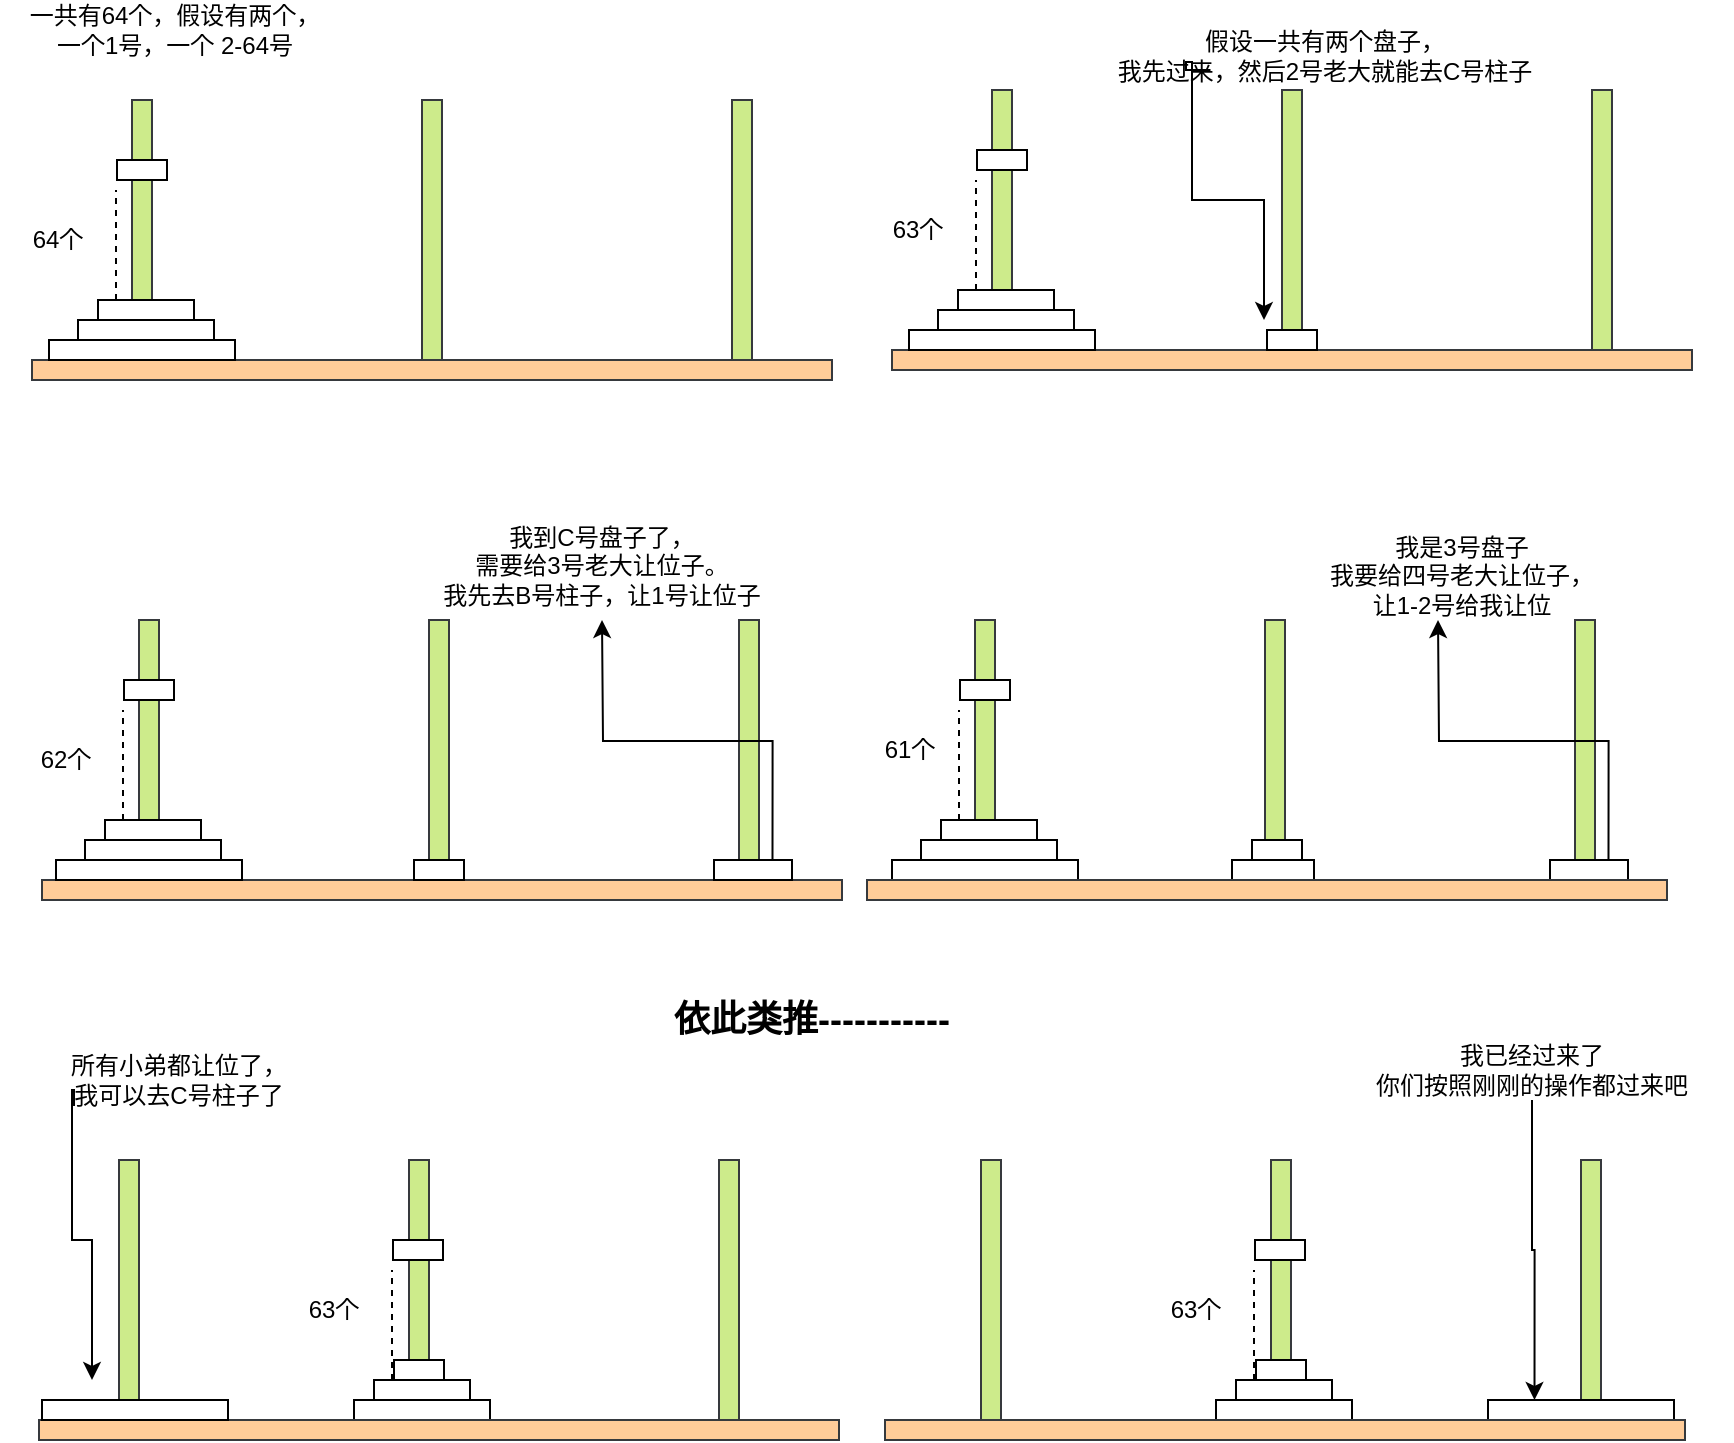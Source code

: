 <mxfile version="12.2.9" type="github" pages="1"><diagram id="m9-30j2DVpMNWPGHcLy8" name="第 1 页"><mxGraphModel dx="912" dy="502" grid="1" gridSize="10" guides="1" tooltips="1" connect="1" arrows="1" fold="1" page="1" pageScale="1" pageWidth="850" pageHeight="1100" math="0" shadow="0"><root><mxCell id="0"/><mxCell id="1" parent="0"/><mxCell id="CGsYtI-CsBaQ_Aj5dbbp-1" value="" style="rounded=0;whiteSpace=wrap;html=1;strokeColor=#36393d;fillColor=#ffcc99;" vertex="1" parent="1"><mxGeometry x="20" y="190" width="400" height="10" as="geometry"/></mxCell><mxCell id="CGsYtI-CsBaQ_Aj5dbbp-2" value="" style="rounded=0;whiteSpace=wrap;html=1;strokeColor=#36393d;fillColor=#cdeb8b;" vertex="1" parent="1"><mxGeometry x="70" y="60" width="10" height="130" as="geometry"/></mxCell><mxCell id="CGsYtI-CsBaQ_Aj5dbbp-3" value="" style="rounded=0;whiteSpace=wrap;html=1;strokeColor=#36393d;fillColor=#cdeb8b;" vertex="1" parent="1"><mxGeometry x="215" y="60" width="10" height="130" as="geometry"/></mxCell><mxCell id="CGsYtI-CsBaQ_Aj5dbbp-4" value="" style="rounded=0;whiteSpace=wrap;html=1;strokeColor=#36393d;fillColor=#cdeb8b;" vertex="1" parent="1"><mxGeometry x="370" y="60" width="10" height="130" as="geometry"/></mxCell><mxCell id="CGsYtI-CsBaQ_Aj5dbbp-6" value="" style="rounded=0;whiteSpace=wrap;html=1;strokeColor=#000000;" vertex="1" parent="1"><mxGeometry x="62.5" y="90" width="25" height="10" as="geometry"/></mxCell><mxCell id="CGsYtI-CsBaQ_Aj5dbbp-9" value="" style="rounded=0;whiteSpace=wrap;html=1;strokeColor=#000000;" vertex="1" parent="1"><mxGeometry x="53" y="160" width="48" height="10" as="geometry"/></mxCell><mxCell id="CGsYtI-CsBaQ_Aj5dbbp-10" value="" style="rounded=0;whiteSpace=wrap;html=1;strokeColor=#000000;" vertex="1" parent="1"><mxGeometry x="43" y="170" width="68" height="10" as="geometry"/></mxCell><mxCell id="CGsYtI-CsBaQ_Aj5dbbp-11" value="" style="rounded=0;whiteSpace=wrap;html=1;strokeColor=#000000;" vertex="1" parent="1"><mxGeometry x="28.5" y="180" width="93" height="10" as="geometry"/></mxCell><mxCell id="CGsYtI-CsBaQ_Aj5dbbp-16" value="" style="endArrow=none;dashed=1;html=1;" edge="1" parent="1"><mxGeometry width="50" height="50" relative="1" as="geometry"><mxPoint x="62" y="160" as="sourcePoint"/><mxPoint x="62" y="105" as="targetPoint"/></mxGeometry></mxCell><mxCell id="CGsYtI-CsBaQ_Aj5dbbp-17" value="64个" style="text;html=1;strokeColor=none;fillColor=none;align=center;verticalAlign=middle;whiteSpace=wrap;rounded=0;" vertex="1" parent="1"><mxGeometry x="13" y="120" width="40" height="20" as="geometry"/></mxCell><mxCell id="CGsYtI-CsBaQ_Aj5dbbp-28" value="" style="rounded=0;whiteSpace=wrap;html=1;strokeColor=#36393d;fillColor=#ffcc99;" vertex="1" parent="1"><mxGeometry x="450" y="185" width="400" height="10" as="geometry"/></mxCell><mxCell id="CGsYtI-CsBaQ_Aj5dbbp-29" value="" style="rounded=0;whiteSpace=wrap;html=1;strokeColor=#36393d;fillColor=#cdeb8b;" vertex="1" parent="1"><mxGeometry x="500" y="55" width="10" height="130" as="geometry"/></mxCell><mxCell id="CGsYtI-CsBaQ_Aj5dbbp-30" value="" style="rounded=0;whiteSpace=wrap;html=1;strokeColor=#36393d;fillColor=#cdeb8b;" vertex="1" parent="1"><mxGeometry x="645" y="55" width="10" height="130" as="geometry"/></mxCell><mxCell id="CGsYtI-CsBaQ_Aj5dbbp-31" value="" style="rounded=0;whiteSpace=wrap;html=1;strokeColor=#36393d;fillColor=#cdeb8b;" vertex="1" parent="1"><mxGeometry x="800" y="55" width="10" height="130" as="geometry"/></mxCell><mxCell id="CGsYtI-CsBaQ_Aj5dbbp-32" value="" style="rounded=0;whiteSpace=wrap;html=1;strokeColor=#000000;" vertex="1" parent="1"><mxGeometry x="492.5" y="85" width="25" height="10" as="geometry"/></mxCell><mxCell id="CGsYtI-CsBaQ_Aj5dbbp-33" value="" style="rounded=0;whiteSpace=wrap;html=1;strokeColor=#000000;" vertex="1" parent="1"><mxGeometry x="483" y="155" width="48" height="10" as="geometry"/></mxCell><mxCell id="CGsYtI-CsBaQ_Aj5dbbp-34" value="" style="rounded=0;whiteSpace=wrap;html=1;strokeColor=#000000;" vertex="1" parent="1"><mxGeometry x="473" y="165" width="68" height="10" as="geometry"/></mxCell><mxCell id="CGsYtI-CsBaQ_Aj5dbbp-35" value="" style="rounded=0;whiteSpace=wrap;html=1;strokeColor=#000000;" vertex="1" parent="1"><mxGeometry x="458.5" y="175" width="93" height="10" as="geometry"/></mxCell><mxCell id="CGsYtI-CsBaQ_Aj5dbbp-36" value="" style="endArrow=none;dashed=1;html=1;" edge="1" parent="1"><mxGeometry width="50" height="50" relative="1" as="geometry"><mxPoint x="492" y="155" as="sourcePoint"/><mxPoint x="492" y="100" as="targetPoint"/></mxGeometry></mxCell><mxCell id="CGsYtI-CsBaQ_Aj5dbbp-37" value="63个" style="text;html=1;strokeColor=none;fillColor=none;align=center;verticalAlign=middle;whiteSpace=wrap;rounded=0;" vertex="1" parent="1"><mxGeometry x="443" y="115" width="40" height="20" as="geometry"/></mxCell><mxCell id="CGsYtI-CsBaQ_Aj5dbbp-38" value="" style="rounded=0;whiteSpace=wrap;html=1;strokeColor=#000000;" vertex="1" parent="1"><mxGeometry x="637.5" y="175" width="25" height="10" as="geometry"/></mxCell><mxCell id="CGsYtI-CsBaQ_Aj5dbbp-89" value="" style="rounded=0;whiteSpace=wrap;html=1;strokeColor=#36393d;fillColor=#ffcc99;" vertex="1" parent="1"><mxGeometry x="25" y="450" width="400" height="10" as="geometry"/></mxCell><mxCell id="CGsYtI-CsBaQ_Aj5dbbp-90" value="" style="rounded=0;whiteSpace=wrap;html=1;strokeColor=#36393d;fillColor=#cdeb8b;" vertex="1" parent="1"><mxGeometry x="73.5" y="320" width="10" height="130" as="geometry"/></mxCell><mxCell id="CGsYtI-CsBaQ_Aj5dbbp-91" value="" style="rounded=0;whiteSpace=wrap;html=1;strokeColor=#36393d;fillColor=#cdeb8b;" vertex="1" parent="1"><mxGeometry x="218.5" y="320" width="10" height="130" as="geometry"/></mxCell><mxCell id="CGsYtI-CsBaQ_Aj5dbbp-92" value="" style="rounded=0;whiteSpace=wrap;html=1;strokeColor=#36393d;fillColor=#cdeb8b;" vertex="1" parent="1"><mxGeometry x="373.5" y="320" width="10" height="130" as="geometry"/></mxCell><mxCell id="CGsYtI-CsBaQ_Aj5dbbp-93" value="" style="rounded=0;whiteSpace=wrap;html=1;strokeColor=#000000;" vertex="1" parent="1"><mxGeometry x="66" y="350" width="25" height="10" as="geometry"/></mxCell><mxCell id="CGsYtI-CsBaQ_Aj5dbbp-94" value="" style="rounded=0;whiteSpace=wrap;html=1;strokeColor=#000000;" vertex="1" parent="1"><mxGeometry x="56.5" y="420" width="48" height="10" as="geometry"/></mxCell><mxCell id="CGsYtI-CsBaQ_Aj5dbbp-95" value="" style="rounded=0;whiteSpace=wrap;html=1;strokeColor=#000000;" vertex="1" parent="1"><mxGeometry x="46.5" y="430" width="68" height="10" as="geometry"/></mxCell><mxCell id="CGsYtI-CsBaQ_Aj5dbbp-96" value="" style="rounded=0;whiteSpace=wrap;html=1;strokeColor=#000000;" vertex="1" parent="1"><mxGeometry x="32" y="440" width="93" height="10" as="geometry"/></mxCell><mxCell id="CGsYtI-CsBaQ_Aj5dbbp-97" value="" style="endArrow=none;dashed=1;html=1;" edge="1" parent="1"><mxGeometry width="50" height="50" relative="1" as="geometry"><mxPoint x="65.5" y="420" as="sourcePoint"/><mxPoint x="65.5" y="365" as="targetPoint"/></mxGeometry></mxCell><mxCell id="CGsYtI-CsBaQ_Aj5dbbp-98" value="62个" style="text;html=1;strokeColor=none;fillColor=none;align=center;verticalAlign=middle;whiteSpace=wrap;rounded=0;" vertex="1" parent="1"><mxGeometry x="16.5" y="380" width="40" height="20" as="geometry"/></mxCell><mxCell id="CGsYtI-CsBaQ_Aj5dbbp-106" style="edgeStyle=orthogonalEdgeStyle;rounded=0;orthogonalLoop=1;jettySize=auto;html=1;exitX=0.75;exitY=0;exitDx=0;exitDy=0;" edge="1" parent="1" source="CGsYtI-CsBaQ_Aj5dbbp-99"><mxGeometry relative="1" as="geometry"><mxPoint x="305" y="320" as="targetPoint"/></mxGeometry></mxCell><mxCell id="CGsYtI-CsBaQ_Aj5dbbp-99" value="" style="rounded=0;whiteSpace=wrap;html=1;strokeColor=#000000;" vertex="1" parent="1"><mxGeometry x="361" y="440" width="39" height="10" as="geometry"/></mxCell><mxCell id="CGsYtI-CsBaQ_Aj5dbbp-100" value="" style="rounded=0;whiteSpace=wrap;html=1;strokeColor=#000000;" vertex="1" parent="1"><mxGeometry x="211" y="440" width="25" height="10" as="geometry"/></mxCell><mxCell id="CGsYtI-CsBaQ_Aj5dbbp-105" style="edgeStyle=orthogonalEdgeStyle;rounded=0;orthogonalLoop=1;jettySize=auto;html=1;exitX=0.25;exitY=1;exitDx=0;exitDy=0;entryX=-0.06;entryY=-0.5;entryDx=0;entryDy=0;entryPerimeter=0;" edge="1" parent="1" source="CGsYtI-CsBaQ_Aj5dbbp-104" target="CGsYtI-CsBaQ_Aj5dbbp-38"><mxGeometry relative="1" as="geometry"><Array as="points"><mxPoint x="597" y="41"/><mxPoint x="600" y="41"/><mxPoint x="600" y="110"/><mxPoint x="636" y="110"/></Array></mxGeometry></mxCell><mxCell id="CGsYtI-CsBaQ_Aj5dbbp-104" value="假设一共有两个盘子，&lt;br&gt;我先过来，然后2号老大就能去C号柱子" style="text;html=1;strokeColor=none;fillColor=none;align=center;verticalAlign=middle;whiteSpace=wrap;rounded=0;" vertex="1" parent="1"><mxGeometry x="552" y="30" width="229" height="15" as="geometry"/></mxCell><mxCell id="CGsYtI-CsBaQ_Aj5dbbp-107" value="我到C号盘子了，&lt;br&gt;需要给3号老大让位子。&lt;br&gt;我先去B号柱子，让1号让位子" style="text;html=1;strokeColor=none;fillColor=none;align=center;verticalAlign=middle;whiteSpace=wrap;rounded=0;" vertex="1" parent="1"><mxGeometry x="215" y="270" width="180" height="45" as="geometry"/></mxCell><mxCell id="CGsYtI-CsBaQ_Aj5dbbp-108" value="一共有64个，假设有两个，&lt;br&gt;一个1号，一个 2-64号" style="text;html=1;strokeColor=none;fillColor=none;align=center;verticalAlign=middle;whiteSpace=wrap;rounded=0;" vertex="1" parent="1"><mxGeometry x="4.5" y="20" width="173" height="10" as="geometry"/></mxCell><mxCell id="CGsYtI-CsBaQ_Aj5dbbp-123" value="" style="rounded=0;whiteSpace=wrap;html=1;strokeColor=#36393d;fillColor=#cdeb8b;" vertex="1" parent="1"><mxGeometry x="491.5" y="320" width="10" height="130" as="geometry"/></mxCell><mxCell id="CGsYtI-CsBaQ_Aj5dbbp-124" value="" style="rounded=0;whiteSpace=wrap;html=1;strokeColor=#36393d;fillColor=#cdeb8b;" vertex="1" parent="1"><mxGeometry x="636.5" y="320" width="10" height="130" as="geometry"/></mxCell><mxCell id="CGsYtI-CsBaQ_Aj5dbbp-125" value="" style="rounded=0;whiteSpace=wrap;html=1;strokeColor=#36393d;fillColor=#cdeb8b;" vertex="1" parent="1"><mxGeometry x="791.5" y="320" width="10" height="130" as="geometry"/></mxCell><mxCell id="CGsYtI-CsBaQ_Aj5dbbp-126" value="" style="rounded=0;whiteSpace=wrap;html=1;strokeColor=#000000;" vertex="1" parent="1"><mxGeometry x="484" y="350" width="25" height="10" as="geometry"/></mxCell><mxCell id="CGsYtI-CsBaQ_Aj5dbbp-127" value="" style="rounded=0;whiteSpace=wrap;html=1;strokeColor=#000000;" vertex="1" parent="1"><mxGeometry x="474.5" y="420" width="48" height="10" as="geometry"/></mxCell><mxCell id="CGsYtI-CsBaQ_Aj5dbbp-128" value="" style="rounded=0;whiteSpace=wrap;html=1;strokeColor=#000000;" vertex="1" parent="1"><mxGeometry x="464.5" y="430" width="68" height="10" as="geometry"/></mxCell><mxCell id="CGsYtI-CsBaQ_Aj5dbbp-129" value="" style="rounded=0;whiteSpace=wrap;html=1;strokeColor=#000000;" vertex="1" parent="1"><mxGeometry x="450" y="440" width="93" height="10" as="geometry"/></mxCell><mxCell id="CGsYtI-CsBaQ_Aj5dbbp-130" value="" style="endArrow=none;dashed=1;html=1;" edge="1" parent="1"><mxGeometry width="50" height="50" relative="1" as="geometry"><mxPoint x="483.5" y="420" as="sourcePoint"/><mxPoint x="483.5" y="365" as="targetPoint"/></mxGeometry></mxCell><mxCell id="CGsYtI-CsBaQ_Aj5dbbp-131" style="edgeStyle=orthogonalEdgeStyle;rounded=0;orthogonalLoop=1;jettySize=auto;html=1;exitX=0.75;exitY=0;exitDx=0;exitDy=0;" edge="1" parent="1" source="CGsYtI-CsBaQ_Aj5dbbp-132"><mxGeometry relative="1" as="geometry"><mxPoint x="723" y="320" as="targetPoint"/></mxGeometry></mxCell><mxCell id="CGsYtI-CsBaQ_Aj5dbbp-132" value="" style="rounded=0;whiteSpace=wrap;html=1;strokeColor=#000000;" vertex="1" parent="1"><mxGeometry x="779" y="440" width="39" height="10" as="geometry"/></mxCell><mxCell id="CGsYtI-CsBaQ_Aj5dbbp-133" value="" style="rounded=0;whiteSpace=wrap;html=1;strokeColor=#000000;" vertex="1" parent="1"><mxGeometry x="620" y="440" width="41" height="10" as="geometry"/></mxCell><mxCell id="CGsYtI-CsBaQ_Aj5dbbp-134" value="" style="rounded=0;whiteSpace=wrap;html=1;strokeColor=#36393d;fillColor=#ffcc99;" vertex="1" parent="1"><mxGeometry x="437.5" y="450" width="400" height="10" as="geometry"/></mxCell><mxCell id="CGsYtI-CsBaQ_Aj5dbbp-135" value="61个" style="text;html=1;strokeColor=none;fillColor=none;align=center;verticalAlign=middle;whiteSpace=wrap;rounded=0;" vertex="1" parent="1"><mxGeometry x="438.5" y="375" width="40" height="20" as="geometry"/></mxCell><mxCell id="CGsYtI-CsBaQ_Aj5dbbp-139" value="" style="rounded=0;whiteSpace=wrap;html=1;strokeColor=#000000;" vertex="1" parent="1"><mxGeometry x="630" y="430" width="25" height="10" as="geometry"/></mxCell><mxCell id="CGsYtI-CsBaQ_Aj5dbbp-140" value="我是3号盘子&lt;br&gt;我要给四号老大让位子，&lt;br&gt;让1-2号给我让位" style="text;html=1;strokeColor=none;fillColor=none;align=center;verticalAlign=middle;whiteSpace=wrap;rounded=0;" vertex="1" parent="1"><mxGeometry x="650" y="292.5" width="170" height="10" as="geometry"/></mxCell><mxCell id="CGsYtI-CsBaQ_Aj5dbbp-141" value="&lt;b&gt;&lt;font style=&quot;font-size: 18px&quot;&gt;依此类推-----------&lt;/font&gt;&lt;/b&gt;" style="text;html=1;strokeColor=none;fillColor=none;align=center;verticalAlign=middle;whiteSpace=wrap;rounded=0;" vertex="1" parent="1"><mxGeometry x="280" y="490" width="260" height="60" as="geometry"/></mxCell><mxCell id="CGsYtI-CsBaQ_Aj5dbbp-186" value="" style="rounded=0;whiteSpace=wrap;html=1;strokeColor=#36393d;fillColor=#cdeb8b;" vertex="1" parent="1"><mxGeometry x="63.5" y="590" width="10" height="130" as="geometry"/></mxCell><mxCell id="CGsYtI-CsBaQ_Aj5dbbp-187" value="" style="rounded=0;whiteSpace=wrap;html=1;strokeColor=#36393d;fillColor=#cdeb8b;" vertex="1" parent="1"><mxGeometry x="208.5" y="590" width="10" height="130" as="geometry"/></mxCell><mxCell id="CGsYtI-CsBaQ_Aj5dbbp-188" value="" style="rounded=0;whiteSpace=wrap;html=1;strokeColor=#36393d;fillColor=#cdeb8b;" vertex="1" parent="1"><mxGeometry x="363.5" y="590" width="10" height="130" as="geometry"/></mxCell><mxCell id="CGsYtI-CsBaQ_Aj5dbbp-189" value="" style="rounded=0;whiteSpace=wrap;html=1;strokeColor=#000000;" vertex="1" parent="1"><mxGeometry x="200.5" y="630" width="25" height="10" as="geometry"/></mxCell><mxCell id="CGsYtI-CsBaQ_Aj5dbbp-190" value="" style="rounded=0;whiteSpace=wrap;html=1;strokeColor=#000000;" vertex="1" parent="1"><mxGeometry x="191" y="700" width="48" height="10" as="geometry"/></mxCell><mxCell id="CGsYtI-CsBaQ_Aj5dbbp-191" value="" style="rounded=0;whiteSpace=wrap;html=1;strokeColor=#000000;" vertex="1" parent="1"><mxGeometry x="181" y="710" width="68" height="10" as="geometry"/></mxCell><mxCell id="CGsYtI-CsBaQ_Aj5dbbp-192" value="" style="endArrow=none;dashed=1;html=1;" edge="1" parent="1"><mxGeometry width="50" height="50" relative="1" as="geometry"><mxPoint x="200" y="700" as="sourcePoint"/><mxPoint x="200" y="645" as="targetPoint"/></mxGeometry></mxCell><mxCell id="CGsYtI-CsBaQ_Aj5dbbp-195" value="" style="rounded=0;whiteSpace=wrap;html=1;strokeColor=#000000;" vertex="1" parent="1"><mxGeometry x="201" y="690" width="25" height="10" as="geometry"/></mxCell><mxCell id="CGsYtI-CsBaQ_Aj5dbbp-197" value="" style="rounded=0;whiteSpace=wrap;html=1;strokeColor=#36393d;fillColor=#ffcc99;" vertex="1" parent="1"><mxGeometry x="23.5" y="720" width="400" height="10" as="geometry"/></mxCell><mxCell id="CGsYtI-CsBaQ_Aj5dbbp-198" value="" style="rounded=0;whiteSpace=wrap;html=1;strokeColor=#000000;" vertex="1" parent="1"><mxGeometry x="25" y="710" width="93" height="10" as="geometry"/></mxCell><mxCell id="CGsYtI-CsBaQ_Aj5dbbp-199" value="63个" style="text;html=1;strokeColor=none;fillColor=none;align=center;verticalAlign=middle;whiteSpace=wrap;rounded=0;" vertex="1" parent="1"><mxGeometry x="151" y="655" width="40" height="20" as="geometry"/></mxCell><mxCell id="CGsYtI-CsBaQ_Aj5dbbp-201" style="edgeStyle=orthogonalEdgeStyle;rounded=0;orthogonalLoop=1;jettySize=auto;html=1;exitX=0.157;exitY=1.15;exitDx=0;exitDy=0;exitPerimeter=0;" edge="1" parent="1" source="CGsYtI-CsBaQ_Aj5dbbp-200"><mxGeometry relative="1" as="geometry"><mxPoint x="50" y="700" as="targetPoint"/><Array as="points"><mxPoint x="41" y="555"/><mxPoint x="40" y="555"/><mxPoint x="40" y="630"/><mxPoint x="50" y="630"/></Array></mxGeometry></mxCell><mxCell id="CGsYtI-CsBaQ_Aj5dbbp-200" value="所有小弟都让位了，&lt;br&gt;我可以去C号柱子了" style="text;html=1;strokeColor=none;fillColor=none;align=center;verticalAlign=middle;whiteSpace=wrap;rounded=0;" vertex="1" parent="1"><mxGeometry x="17" y="540" width="153" height="20" as="geometry"/></mxCell><mxCell id="CGsYtI-CsBaQ_Aj5dbbp-202" value="" style="rounded=0;whiteSpace=wrap;html=1;strokeColor=#36393d;fillColor=#cdeb8b;" vertex="1" parent="1"><mxGeometry x="494.5" y="590" width="10" height="130" as="geometry"/></mxCell><mxCell id="CGsYtI-CsBaQ_Aj5dbbp-203" value="" style="rounded=0;whiteSpace=wrap;html=1;strokeColor=#36393d;fillColor=#cdeb8b;" vertex="1" parent="1"><mxGeometry x="639.5" y="590" width="10" height="130" as="geometry"/></mxCell><mxCell id="CGsYtI-CsBaQ_Aj5dbbp-204" value="" style="rounded=0;whiteSpace=wrap;html=1;strokeColor=#36393d;fillColor=#cdeb8b;" vertex="1" parent="1"><mxGeometry x="794.5" y="590" width="10" height="130" as="geometry"/></mxCell><mxCell id="CGsYtI-CsBaQ_Aj5dbbp-205" value="" style="rounded=0;whiteSpace=wrap;html=1;strokeColor=#000000;" vertex="1" parent="1"><mxGeometry x="631.5" y="630" width="25" height="10" as="geometry"/></mxCell><mxCell id="CGsYtI-CsBaQ_Aj5dbbp-206" value="" style="rounded=0;whiteSpace=wrap;html=1;strokeColor=#000000;" vertex="1" parent="1"><mxGeometry x="622" y="700" width="48" height="10" as="geometry"/></mxCell><mxCell id="CGsYtI-CsBaQ_Aj5dbbp-207" value="" style="rounded=0;whiteSpace=wrap;html=1;strokeColor=#000000;" vertex="1" parent="1"><mxGeometry x="612" y="710" width="68" height="10" as="geometry"/></mxCell><mxCell id="CGsYtI-CsBaQ_Aj5dbbp-208" value="" style="endArrow=none;dashed=1;html=1;" edge="1" parent="1"><mxGeometry width="50" height="50" relative="1" as="geometry"><mxPoint x="631" y="700" as="sourcePoint"/><mxPoint x="631" y="645" as="targetPoint"/></mxGeometry></mxCell><mxCell id="CGsYtI-CsBaQ_Aj5dbbp-209" value="" style="rounded=0;whiteSpace=wrap;html=1;strokeColor=#000000;" vertex="1" parent="1"><mxGeometry x="632" y="690" width="25" height="10" as="geometry"/></mxCell><mxCell id="CGsYtI-CsBaQ_Aj5dbbp-210" value="" style="rounded=0;whiteSpace=wrap;html=1;strokeColor=#000000;" vertex="1" parent="1"><mxGeometry x="748" y="710" width="93" height="10" as="geometry"/></mxCell><mxCell id="CGsYtI-CsBaQ_Aj5dbbp-211" value="63个" style="text;html=1;strokeColor=none;fillColor=none;align=center;verticalAlign=middle;whiteSpace=wrap;rounded=0;" vertex="1" parent="1"><mxGeometry x="582" y="655" width="40" height="20" as="geometry"/></mxCell><mxCell id="CGsYtI-CsBaQ_Aj5dbbp-213" value="" style="rounded=0;whiteSpace=wrap;html=1;strokeColor=#36393d;fillColor=#ffcc99;" vertex="1" parent="1"><mxGeometry x="446.5" y="720" width="400" height="10" as="geometry"/></mxCell><mxCell id="CGsYtI-CsBaQ_Aj5dbbp-216" style="edgeStyle=orthogonalEdgeStyle;rounded=0;orthogonalLoop=1;jettySize=auto;html=1;entryX=0.25;entryY=0;entryDx=0;entryDy=0;" edge="1" parent="1" source="CGsYtI-CsBaQ_Aj5dbbp-214" target="CGsYtI-CsBaQ_Aj5dbbp-210"><mxGeometry relative="1" as="geometry"/></mxCell><mxCell id="CGsYtI-CsBaQ_Aj5dbbp-214" value="我已经过来了&lt;br&gt;你们按照刚刚的操作都过来吧" style="text;html=1;strokeColor=none;fillColor=none;align=center;verticalAlign=middle;whiteSpace=wrap;rounded=0;" vertex="1" parent="1"><mxGeometry x="670" y="530" width="200" height="30" as="geometry"/></mxCell></root></mxGraphModel></diagram></mxfile>